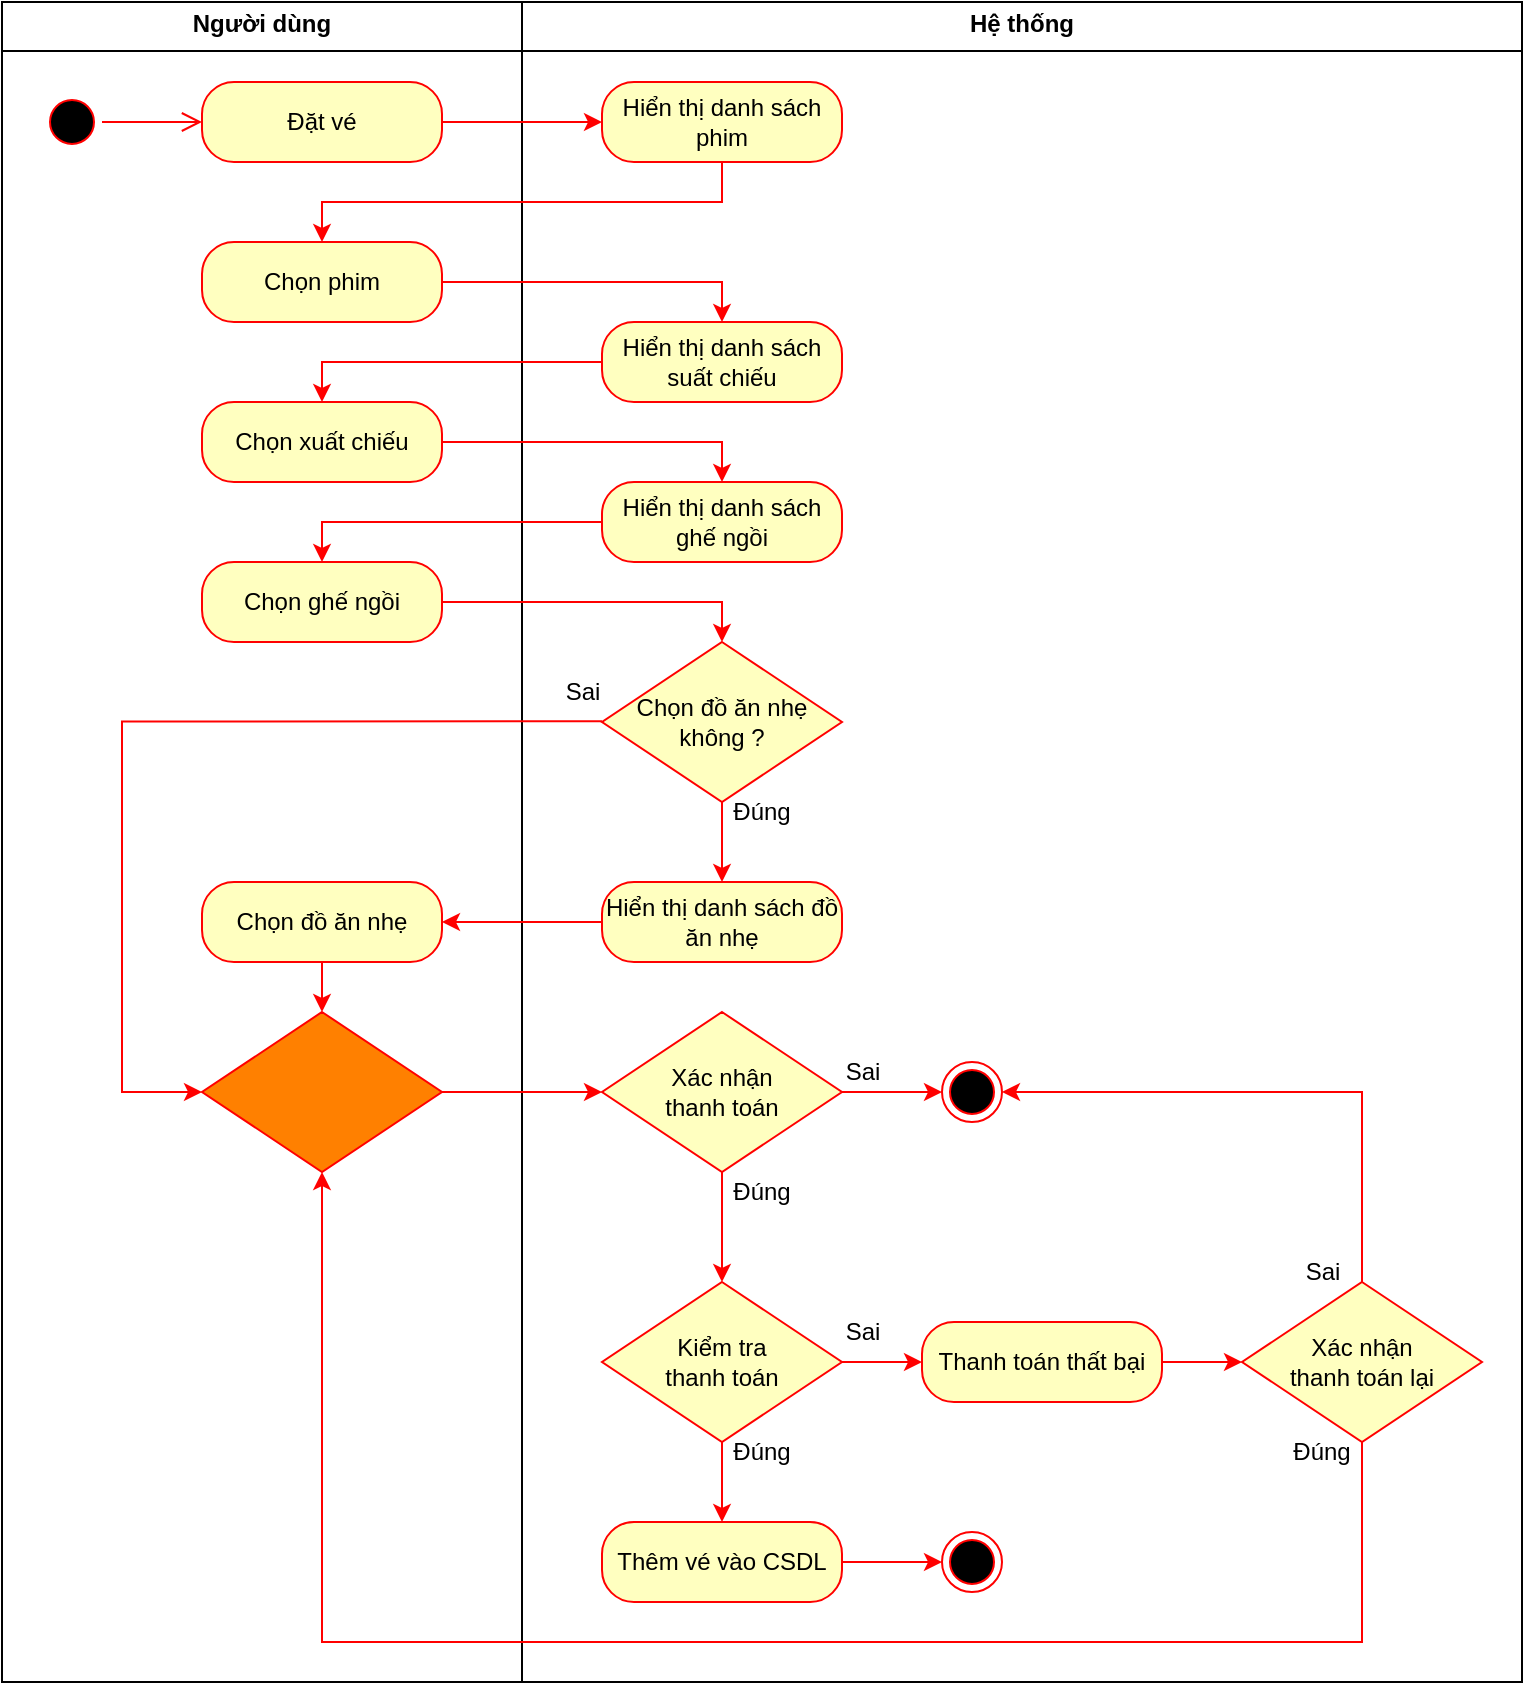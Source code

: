 <mxfile version="26.0.6">
  <diagram name="Page-1" id="Gqnv7LxuKT0rAZqpy-et">
    <mxGraphModel dx="1791" dy="812" grid="1" gridSize="10" guides="1" tooltips="1" connect="1" arrows="1" fold="1" page="1" pageScale="1" pageWidth="850" pageHeight="1100" math="0" shadow="0">
      <root>
        <mxCell id="0" />
        <mxCell id="1" parent="0" />
        <mxCell id="pOnxZqQ0mN3QfYUW2hs--79" value="&lt;p style=&quot;margin:0px;margin-top:4px;text-align:center;&quot;&gt;&lt;b&gt;Hệ thống&lt;/b&gt;&lt;/p&gt;&lt;hr size=&quot;1&quot; style=&quot;border-style:solid;&quot;&gt;&lt;div style=&quot;height:2px;&quot;&gt;&lt;/div&gt;" style="verticalAlign=top;align=left;overflow=fill;html=1;whiteSpace=wrap;" parent="1" vertex="1">
          <mxGeometry x="260" width="500" height="840" as="geometry" />
        </mxCell>
        <mxCell id="pOnxZqQ0mN3QfYUW2hs--78" value="&lt;p style=&quot;margin:0px;margin-top:4px;text-align:center;&quot;&gt;&lt;b&gt;Người dùng&lt;/b&gt;&lt;/p&gt;&lt;hr size=&quot;1&quot; style=&quot;border-style:solid;&quot;&gt;&lt;div style=&quot;height:2px;&quot;&gt;&lt;/div&gt;" style="verticalAlign=top;align=left;overflow=fill;html=1;whiteSpace=wrap;" parent="1" vertex="1">
          <mxGeometry width="260" height="840" as="geometry" />
        </mxCell>
        <mxCell id="pOnxZqQ0mN3QfYUW2hs--13" value="" style="edgeStyle=orthogonalEdgeStyle;rounded=0;orthogonalLoop=1;jettySize=auto;html=1;strokeColor=#FF0000;" parent="1" source="pOnxZqQ0mN3QfYUW2hs--1" target="pOnxZqQ0mN3QfYUW2hs--6" edge="1">
          <mxGeometry relative="1" as="geometry" />
        </mxCell>
        <mxCell id="pOnxZqQ0mN3QfYUW2hs--1" value="Đặt vé" style="rounded=1;whiteSpace=wrap;html=1;arcSize=40;fontColor=#000000;fillColor=#ffffc0;strokeColor=#FF0000;" parent="1" vertex="1">
          <mxGeometry x="100" y="40" width="120" height="40" as="geometry" />
        </mxCell>
        <mxCell id="pOnxZqQ0mN3QfYUW2hs--28" style="edgeStyle=orthogonalEdgeStyle;rounded=0;orthogonalLoop=1;jettySize=auto;html=1;entryX=0.5;entryY=0;entryDx=0;entryDy=0;strokeColor=#FF0000;" parent="1" source="pOnxZqQ0mN3QfYUW2hs--3" target="pOnxZqQ0mN3QfYUW2hs--25" edge="1">
          <mxGeometry relative="1" as="geometry" />
        </mxCell>
        <mxCell id="pOnxZqQ0mN3QfYUW2hs--33" style="edgeStyle=orthogonalEdgeStyle;rounded=0;orthogonalLoop=1;jettySize=auto;html=1;entryX=0;entryY=0.5;entryDx=0;entryDy=0;strokeColor=#FF0000;" parent="1" target="pOnxZqQ0mN3QfYUW2hs--38" edge="1">
          <mxGeometry relative="1" as="geometry">
            <mxPoint x="100" y="560" as="targetPoint" />
            <mxPoint x="300" y="359.66" as="sourcePoint" />
            <Array as="points">
              <mxPoint x="60" y="360" />
              <mxPoint x="60" y="545" />
            </Array>
          </mxGeometry>
        </mxCell>
        <mxCell id="pOnxZqQ0mN3QfYUW2hs--3" value="Chọn đồ ăn nhẹ không ?" style="rhombus;whiteSpace=wrap;html=1;fontColor=#000000;fillColor=#ffffc0;strokeColor=#FF0000;" parent="1" vertex="1">
          <mxGeometry x="300" y="320" width="120" height="80" as="geometry" />
        </mxCell>
        <mxCell id="pOnxZqQ0mN3QfYUW2hs--16" style="edgeStyle=orthogonalEdgeStyle;rounded=0;orthogonalLoop=1;jettySize=auto;html=1;entryX=0.5;entryY=0;entryDx=0;entryDy=0;strokeColor=#FF0000;" parent="1" source="pOnxZqQ0mN3QfYUW2hs--6" target="pOnxZqQ0mN3QfYUW2hs--10" edge="1">
          <mxGeometry relative="1" as="geometry">
            <Array as="points">
              <mxPoint x="360" y="100" />
              <mxPoint x="160" y="100" />
            </Array>
          </mxGeometry>
        </mxCell>
        <mxCell id="pOnxZqQ0mN3QfYUW2hs--6" value="Hiển thị danh sách phim" style="rounded=1;whiteSpace=wrap;html=1;arcSize=40;fontColor=#000000;fillColor=#ffffc0;strokeColor=#FF0000;" parent="1" vertex="1">
          <mxGeometry x="300" y="40" width="120" height="40" as="geometry" />
        </mxCell>
        <mxCell id="pOnxZqQ0mN3QfYUW2hs--8" value="" style="ellipse;html=1;shape=startState;fillColor=#000000;strokeColor=#FF0000;" parent="1" vertex="1">
          <mxGeometry x="20" y="45" width="30" height="30" as="geometry" />
        </mxCell>
        <mxCell id="pOnxZqQ0mN3QfYUW2hs--9" value="" style="edgeStyle=orthogonalEdgeStyle;html=1;verticalAlign=bottom;endArrow=open;endSize=8;strokeColor=#FF0000;rounded=0;entryX=0;entryY=0.5;entryDx=0;entryDy=0;" parent="1" source="pOnxZqQ0mN3QfYUW2hs--8" target="pOnxZqQ0mN3QfYUW2hs--1" edge="1">
          <mxGeometry relative="1" as="geometry">
            <mxPoint x="35" y="135" as="targetPoint" />
          </mxGeometry>
        </mxCell>
        <mxCell id="pOnxZqQ0mN3QfYUW2hs--12" value="" style="edgeStyle=orthogonalEdgeStyle;rounded=0;orthogonalLoop=1;jettySize=auto;html=1;strokeColor=#FF0000;" parent="1" source="pOnxZqQ0mN3QfYUW2hs--10" target="pOnxZqQ0mN3QfYUW2hs--11" edge="1">
          <mxGeometry relative="1" as="geometry">
            <Array as="points">
              <mxPoint x="360" y="140" />
            </Array>
          </mxGeometry>
        </mxCell>
        <mxCell id="pOnxZqQ0mN3QfYUW2hs--10" value="Chọn phim" style="rounded=1;whiteSpace=wrap;html=1;arcSize=40;fontColor=#000000;fillColor=#ffffc0;strokeColor=#FF0000;" parent="1" vertex="1">
          <mxGeometry x="100" y="120" width="120" height="40" as="geometry" />
        </mxCell>
        <mxCell id="pOnxZqQ0mN3QfYUW2hs--18" style="edgeStyle=orthogonalEdgeStyle;rounded=0;orthogonalLoop=1;jettySize=auto;html=1;entryX=0.5;entryY=0;entryDx=0;entryDy=0;strokeColor=#FF0000;" parent="1" source="pOnxZqQ0mN3QfYUW2hs--11" target="pOnxZqQ0mN3QfYUW2hs--17" edge="1">
          <mxGeometry relative="1" as="geometry" />
        </mxCell>
        <mxCell id="pOnxZqQ0mN3QfYUW2hs--11" value="Hiển thị danh sách suất chiếu" style="rounded=1;whiteSpace=wrap;html=1;arcSize=40;fontColor=#000000;fillColor=#ffffc0;strokeColor=#FF0000;" parent="1" vertex="1">
          <mxGeometry x="300" y="160" width="120" height="40" as="geometry" />
        </mxCell>
        <mxCell id="pOnxZqQ0mN3QfYUW2hs--20" value="" style="edgeStyle=orthogonalEdgeStyle;rounded=0;orthogonalLoop=1;jettySize=auto;html=1;entryX=0.5;entryY=0;entryDx=0;entryDy=0;strokeColor=#FF0000;" parent="1" source="pOnxZqQ0mN3QfYUW2hs--17" target="pOnxZqQ0mN3QfYUW2hs--19" edge="1">
          <mxGeometry relative="1" as="geometry" />
        </mxCell>
        <mxCell id="pOnxZqQ0mN3QfYUW2hs--17" value="Chọn xuất chiếu" style="rounded=1;whiteSpace=wrap;html=1;arcSize=40;fontColor=#000000;fillColor=#ffffc0;strokeColor=#FF0000;" parent="1" vertex="1">
          <mxGeometry x="100" y="200" width="120" height="40" as="geometry" />
        </mxCell>
        <mxCell id="pOnxZqQ0mN3QfYUW2hs--22" style="edgeStyle=orthogonalEdgeStyle;rounded=0;orthogonalLoop=1;jettySize=auto;html=1;entryX=0.5;entryY=0;entryDx=0;entryDy=0;strokeColor=#FF0000;" parent="1" source="pOnxZqQ0mN3QfYUW2hs--19" target="pOnxZqQ0mN3QfYUW2hs--21" edge="1">
          <mxGeometry relative="1" as="geometry" />
        </mxCell>
        <mxCell id="pOnxZqQ0mN3QfYUW2hs--19" value="Hiển thị danh sách ghế ngồi" style="rounded=1;whiteSpace=wrap;html=1;arcSize=40;fontColor=#000000;fillColor=#ffffc0;strokeColor=#FF0000;" parent="1" vertex="1">
          <mxGeometry x="300" y="240" width="120" height="40" as="geometry" />
        </mxCell>
        <mxCell id="pOnxZqQ0mN3QfYUW2hs--27" style="edgeStyle=orthogonalEdgeStyle;rounded=0;orthogonalLoop=1;jettySize=auto;html=1;entryX=0.5;entryY=0;entryDx=0;entryDy=0;strokeColor=#FF0000;" parent="1" source="pOnxZqQ0mN3QfYUW2hs--21" target="pOnxZqQ0mN3QfYUW2hs--3" edge="1">
          <mxGeometry relative="1" as="geometry" />
        </mxCell>
        <mxCell id="pOnxZqQ0mN3QfYUW2hs--21" value="Chọn ghế ngồi" style="rounded=1;whiteSpace=wrap;html=1;arcSize=40;fontColor=#000000;fillColor=#ffffc0;strokeColor=#FF0000;" parent="1" vertex="1">
          <mxGeometry x="100" y="280" width="120" height="40" as="geometry" />
        </mxCell>
        <mxCell id="pOnxZqQ0mN3QfYUW2hs--29" style="edgeStyle=orthogonalEdgeStyle;rounded=0;orthogonalLoop=1;jettySize=auto;html=1;entryX=1;entryY=0.5;entryDx=0;entryDy=0;strokeColor=#FF0000;" parent="1" source="pOnxZqQ0mN3QfYUW2hs--25" target="pOnxZqQ0mN3QfYUW2hs--26" edge="1">
          <mxGeometry relative="1" as="geometry" />
        </mxCell>
        <mxCell id="pOnxZqQ0mN3QfYUW2hs--25" value="Hiển thị danh sách đồ ăn nhẹ" style="rounded=1;whiteSpace=wrap;html=1;arcSize=40;fontColor=#000000;fillColor=#ffffc0;strokeColor=#FF0000;" parent="1" vertex="1">
          <mxGeometry x="300" y="440" width="120" height="40" as="geometry" />
        </mxCell>
        <mxCell id="pOnxZqQ0mN3QfYUW2hs--32" style="edgeStyle=orthogonalEdgeStyle;rounded=0;orthogonalLoop=1;jettySize=auto;html=1;strokeColor=#FF0000;entryX=0.5;entryY=0;entryDx=0;entryDy=0;" parent="1" source="pOnxZqQ0mN3QfYUW2hs--26" target="pOnxZqQ0mN3QfYUW2hs--38" edge="1">
          <mxGeometry relative="1" as="geometry">
            <mxPoint x="160" y="520" as="targetPoint" />
          </mxGeometry>
        </mxCell>
        <mxCell id="pOnxZqQ0mN3QfYUW2hs--26" value="Chọn đồ ăn nhẹ" style="rounded=1;whiteSpace=wrap;html=1;arcSize=40;fontColor=#000000;fillColor=#ffffc0;strokeColor=#FF0000;" parent="1" vertex="1">
          <mxGeometry x="100" y="440" width="120" height="40" as="geometry" />
        </mxCell>
        <mxCell id="pOnxZqQ0mN3QfYUW2hs--49" value="" style="edgeStyle=orthogonalEdgeStyle;rounded=0;orthogonalLoop=1;jettySize=auto;html=1;fontFamily=Helvetica;fontSize=12;fontColor=#000000;strokeColor=#FF0000;" parent="1" source="pOnxZqQ0mN3QfYUW2hs--31" target="pOnxZqQ0mN3QfYUW2hs--44" edge="1">
          <mxGeometry relative="1" as="geometry" />
        </mxCell>
        <mxCell id="pOnxZqQ0mN3QfYUW2hs--59" value="" style="edgeStyle=orthogonalEdgeStyle;rounded=0;orthogonalLoop=1;jettySize=auto;html=1;fontFamily=Helvetica;fontSize=12;fontColor=#000000;strokeColor=#FF0000;" parent="1" source="pOnxZqQ0mN3QfYUW2hs--31" target="pOnxZqQ0mN3QfYUW2hs--57" edge="1">
          <mxGeometry relative="1" as="geometry" />
        </mxCell>
        <mxCell id="pOnxZqQ0mN3QfYUW2hs--31" value="Xác nhận&lt;br&gt;thanh toán" style="rhombus;whiteSpace=wrap;html=1;fontColor=#000000;fillColor=#ffffc0;strokeColor=#FF0000;" parent="1" vertex="1">
          <mxGeometry x="300" y="505" width="120" height="80" as="geometry" />
        </mxCell>
        <mxCell id="pOnxZqQ0mN3QfYUW2hs--39" style="edgeStyle=orthogonalEdgeStyle;rounded=0;orthogonalLoop=1;jettySize=auto;html=1;entryX=0;entryY=0.5;entryDx=0;entryDy=0;fontFamily=Helvetica;fontSize=12;fontColor=#000000;strokeColor=#FF0000;" parent="1" source="pOnxZqQ0mN3QfYUW2hs--38" target="pOnxZqQ0mN3QfYUW2hs--31" edge="1">
          <mxGeometry relative="1" as="geometry" />
        </mxCell>
        <mxCell id="pOnxZqQ0mN3QfYUW2hs--38" value="" style="rhombus;whiteSpace=wrap;html=1;fontColor=#000000;fillColor=#FF8000;strokeColor=#FF0000;movable=1;resizable=1;rotatable=1;deletable=1;editable=1;locked=0;connectable=1;shadow=0;" parent="1" vertex="1">
          <mxGeometry x="100" y="505" width="120" height="80" as="geometry" />
        </mxCell>
        <mxCell id="pOnxZqQ0mN3QfYUW2hs--48" value="" style="edgeStyle=orthogonalEdgeStyle;rounded=0;orthogonalLoop=1;jettySize=auto;html=1;fontFamily=Helvetica;fontSize=12;fontColor=#000000;strokeColor=#FF0000;" parent="1" source="pOnxZqQ0mN3QfYUW2hs--44" target="pOnxZqQ0mN3QfYUW2hs--45" edge="1">
          <mxGeometry relative="1" as="geometry" />
        </mxCell>
        <mxCell id="pOnxZqQ0mN3QfYUW2hs--52" value="" style="edgeStyle=orthogonalEdgeStyle;rounded=0;orthogonalLoop=1;jettySize=auto;html=1;fontFamily=Helvetica;fontSize=12;fontColor=#000000;strokeColor=#FF0000;" parent="1" source="pOnxZqQ0mN3QfYUW2hs--44" target="pOnxZqQ0mN3QfYUW2hs--51" edge="1">
          <mxGeometry relative="1" as="geometry" />
        </mxCell>
        <mxCell id="pOnxZqQ0mN3QfYUW2hs--44" value="Kiểm tra&lt;br&gt;thanh toán" style="rhombus;whiteSpace=wrap;html=1;fontColor=#000000;fillColor=#ffffc0;strokeColor=#FF0000;" parent="1" vertex="1">
          <mxGeometry x="300" y="640" width="120" height="80" as="geometry" />
        </mxCell>
        <mxCell id="pOnxZqQ0mN3QfYUW2hs--60" value="" style="edgeStyle=orthogonalEdgeStyle;rounded=0;orthogonalLoop=1;jettySize=auto;html=1;fontFamily=Helvetica;fontSize=12;fontColor=#000000;strokeColor=#FF0000;" parent="1" source="pOnxZqQ0mN3QfYUW2hs--45" target="pOnxZqQ0mN3QfYUW2hs--58" edge="1">
          <mxGeometry relative="1" as="geometry" />
        </mxCell>
        <mxCell id="pOnxZqQ0mN3QfYUW2hs--45" value="Thêm vé vào CSDL" style="rounded=1;whiteSpace=wrap;html=1;arcSize=40;fontColor=#000000;fillColor=#ffffc0;strokeColor=#FF0000;" parent="1" vertex="1">
          <mxGeometry x="300" y="760" width="120" height="40" as="geometry" />
        </mxCell>
        <mxCell id="pOnxZqQ0mN3QfYUW2hs--56" style="edgeStyle=orthogonalEdgeStyle;rounded=0;orthogonalLoop=1;jettySize=auto;html=1;entryX=0.5;entryY=1;entryDx=0;entryDy=0;fontFamily=Helvetica;fontSize=12;fontColor=#000000;strokeColor=#FF0000;" parent="1" source="pOnxZqQ0mN3QfYUW2hs--50" target="pOnxZqQ0mN3QfYUW2hs--38" edge="1">
          <mxGeometry relative="1" as="geometry">
            <Array as="points">
              <mxPoint x="680" y="820" />
              <mxPoint x="160" y="820" />
            </Array>
          </mxGeometry>
        </mxCell>
        <mxCell id="pOnxZqQ0mN3QfYUW2hs--62" style="edgeStyle=orthogonalEdgeStyle;rounded=0;orthogonalLoop=1;jettySize=auto;html=1;entryX=1;entryY=0.5;entryDx=0;entryDy=0;fontFamily=Helvetica;fontSize=12;fontColor=#000000;strokeColor=#FF0000;" parent="1" source="pOnxZqQ0mN3QfYUW2hs--50" target="pOnxZqQ0mN3QfYUW2hs--57" edge="1">
          <mxGeometry relative="1" as="geometry">
            <Array as="points">
              <mxPoint x="680" y="545" />
            </Array>
          </mxGeometry>
        </mxCell>
        <mxCell id="pOnxZqQ0mN3QfYUW2hs--50" value="Xác nhận&lt;br&gt;thanh toán lại" style="rhombus;whiteSpace=wrap;html=1;fontColor=#000000;fillColor=#ffffc0;strokeColor=#FF0000;" parent="1" vertex="1">
          <mxGeometry x="620" y="640" width="120" height="80" as="geometry" />
        </mxCell>
        <mxCell id="pOnxZqQ0mN3QfYUW2hs--53" value="" style="edgeStyle=orthogonalEdgeStyle;rounded=0;orthogonalLoop=1;jettySize=auto;html=1;fontFamily=Helvetica;fontSize=12;fontColor=#000000;strokeColor=#FF0000;" parent="1" source="pOnxZqQ0mN3QfYUW2hs--51" target="pOnxZqQ0mN3QfYUW2hs--50" edge="1">
          <mxGeometry relative="1" as="geometry" />
        </mxCell>
        <mxCell id="pOnxZqQ0mN3QfYUW2hs--51" value="Thanh toán thất bại" style="rounded=1;whiteSpace=wrap;html=1;arcSize=40;fontColor=#000000;fillColor=#ffffc0;strokeColor=#FF0000;" parent="1" vertex="1">
          <mxGeometry x="460" y="660" width="120" height="40" as="geometry" />
        </mxCell>
        <mxCell id="pOnxZqQ0mN3QfYUW2hs--57" value="" style="ellipse;html=1;shape=endState;fillColor=#000000;strokeColor=#FF0000;align=center;verticalAlign=middle;fontFamily=Helvetica;fontSize=12;fontColor=#000000;" parent="1" vertex="1">
          <mxGeometry x="470" y="530" width="30" height="30" as="geometry" />
        </mxCell>
        <mxCell id="pOnxZqQ0mN3QfYUW2hs--58" value="" style="ellipse;html=1;shape=endState;fillColor=#000000;strokeColor=#FF0000;align=center;verticalAlign=middle;fontFamily=Helvetica;fontSize=12;fontColor=#000000;" parent="1" vertex="1">
          <mxGeometry x="470" y="765" width="30" height="30" as="geometry" />
        </mxCell>
        <mxCell id="pOnxZqQ0mN3QfYUW2hs--67" value="Sai" style="text;html=1;align=center;verticalAlign=middle;resizable=0;points=[];autosize=1;strokeColor=none;fillColor=none;fontFamily=Helvetica;fontSize=12;fontColor=#000000;" parent="1" vertex="1">
          <mxGeometry x="640" y="620" width="40" height="30" as="geometry" />
        </mxCell>
        <mxCell id="pOnxZqQ0mN3QfYUW2hs--68" value="Sai" style="text;html=1;align=center;verticalAlign=middle;resizable=0;points=[];autosize=1;strokeColor=none;fillColor=none;fontFamily=Helvetica;fontSize=12;fontColor=#000000;" parent="1" vertex="1">
          <mxGeometry x="410" y="650" width="40" height="30" as="geometry" />
        </mxCell>
        <mxCell id="pOnxZqQ0mN3QfYUW2hs--69" value="Sai" style="text;html=1;align=center;verticalAlign=middle;resizable=0;points=[];autosize=1;strokeColor=none;fillColor=none;fontFamily=Helvetica;fontSize=12;fontColor=#000000;" parent="1" vertex="1">
          <mxGeometry x="410" y="520" width="40" height="30" as="geometry" />
        </mxCell>
        <mxCell id="pOnxZqQ0mN3QfYUW2hs--72" value="Đúng" style="text;html=1;align=center;verticalAlign=middle;whiteSpace=wrap;rounded=0;fontFamily=Helvetica;fontSize=12;fontColor=#000000;" parent="1" vertex="1">
          <mxGeometry x="630" y="710" width="60" height="30" as="geometry" />
        </mxCell>
        <mxCell id="pOnxZqQ0mN3QfYUW2hs--73" value="Đúng" style="text;html=1;align=center;verticalAlign=middle;whiteSpace=wrap;rounded=0;fontFamily=Helvetica;fontSize=12;fontColor=#000000;" parent="1" vertex="1">
          <mxGeometry x="350" y="710" width="60" height="30" as="geometry" />
        </mxCell>
        <mxCell id="pOnxZqQ0mN3QfYUW2hs--74" value="Đúng" style="text;html=1;align=center;verticalAlign=middle;whiteSpace=wrap;rounded=0;fontFamily=Helvetica;fontSize=12;fontColor=#000000;" parent="1" vertex="1">
          <mxGeometry x="350" y="580" width="60" height="30" as="geometry" />
        </mxCell>
        <mxCell id="pOnxZqQ0mN3QfYUW2hs--75" value="Sai" style="text;html=1;align=center;verticalAlign=middle;resizable=0;points=[];autosize=1;strokeColor=none;fillColor=none;fontFamily=Helvetica;fontSize=12;fontColor=#000000;" parent="1" vertex="1">
          <mxGeometry x="270" y="330" width="40" height="30" as="geometry" />
        </mxCell>
        <mxCell id="jHmr6p8udxrlbVXe8f0q-1" value="Đúng" style="text;html=1;align=center;verticalAlign=middle;whiteSpace=wrap;rounded=0;fontFamily=Helvetica;fontSize=12;fontColor=#000000;" parent="1" vertex="1">
          <mxGeometry x="350" y="390" width="60" height="30" as="geometry" />
        </mxCell>
      </root>
    </mxGraphModel>
  </diagram>
</mxfile>
